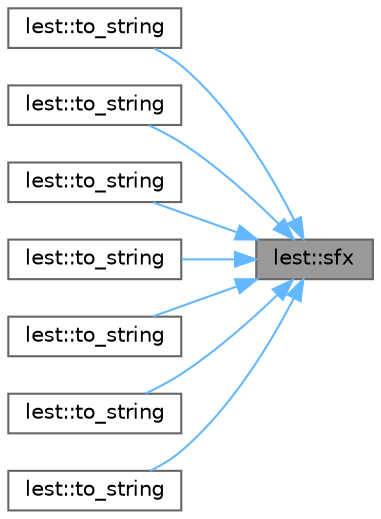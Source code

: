 digraph "lest::sfx"
{
 // LATEX_PDF_SIZE
  bgcolor="transparent";
  edge [fontname=Helvetica,fontsize=10,labelfontname=Helvetica,labelfontsize=10];
  node [fontname=Helvetica,fontsize=10,shape=box,height=0.2,width=0.4];
  rankdir="RL";
  Node1 [id="Node000001",label="lest::sfx",height=0.2,width=0.4,color="gray40", fillcolor="grey60", style="filled", fontcolor="black",tooltip=" "];
  Node1 -> Node2 [id="edge15_Node000001_Node000002",dir="back",color="steelblue1",style="solid",tooltip=" "];
  Node2 [id="Node000002",label="lest::to_string",height=0.2,width=0.4,color="grey40", fillcolor="white", style="filled",URL="$namespacelest.html#a3d11119accc529f7d44f32c325566472",tooltip=" "];
  Node1 -> Node3 [id="edge16_Node000001_Node000003",dir="back",color="steelblue1",style="solid",tooltip=" "];
  Node3 [id="Node000003",label="lest::to_string",height=0.2,width=0.4,color="grey40", fillcolor="white", style="filled",URL="$namespacelest.html#a404902cec843eb51e14e1267f9f68f14",tooltip=" "];
  Node1 -> Node4 [id="edge17_Node000001_Node000004",dir="back",color="steelblue1",style="solid",tooltip=" "];
  Node4 [id="Node000004",label="lest::to_string",height=0.2,width=0.4,color="grey40", fillcolor="white", style="filled",URL="$namespacelest.html#a1d1ccd6325dda10a14293235bc8f418a",tooltip=" "];
  Node1 -> Node5 [id="edge18_Node000001_Node000005",dir="back",color="steelblue1",style="solid",tooltip=" "];
  Node5 [id="Node000005",label="lest::to_string",height=0.2,width=0.4,color="grey40", fillcolor="white", style="filled",URL="$namespacelest.html#a1efd6c73c2acfb5db0f03e3a95f82505",tooltip=" "];
  Node1 -> Node6 [id="edge19_Node000001_Node000006",dir="back",color="steelblue1",style="solid",tooltip=" "];
  Node6 [id="Node000006",label="lest::to_string",height=0.2,width=0.4,color="grey40", fillcolor="white", style="filled",URL="$namespacelest.html#a40790a98c999b06837c4be09dc8126cc",tooltip=" "];
  Node1 -> Node7 [id="edge20_Node000001_Node000007",dir="back",color="steelblue1",style="solid",tooltip=" "];
  Node7 [id="Node000007",label="lest::to_string",height=0.2,width=0.4,color="grey40", fillcolor="white", style="filled",URL="$namespacelest.html#a2d31914f88e47d8b84f8024d89c9c9b5",tooltip=" "];
  Node1 -> Node8 [id="edge21_Node000001_Node000008",dir="back",color="steelblue1",style="solid",tooltip=" "];
  Node8 [id="Node000008",label="lest::to_string",height=0.2,width=0.4,color="grey40", fillcolor="white", style="filled",URL="$namespacelest.html#a609259bab2b50370a535697f21f6c6b0",tooltip=" "];
}
